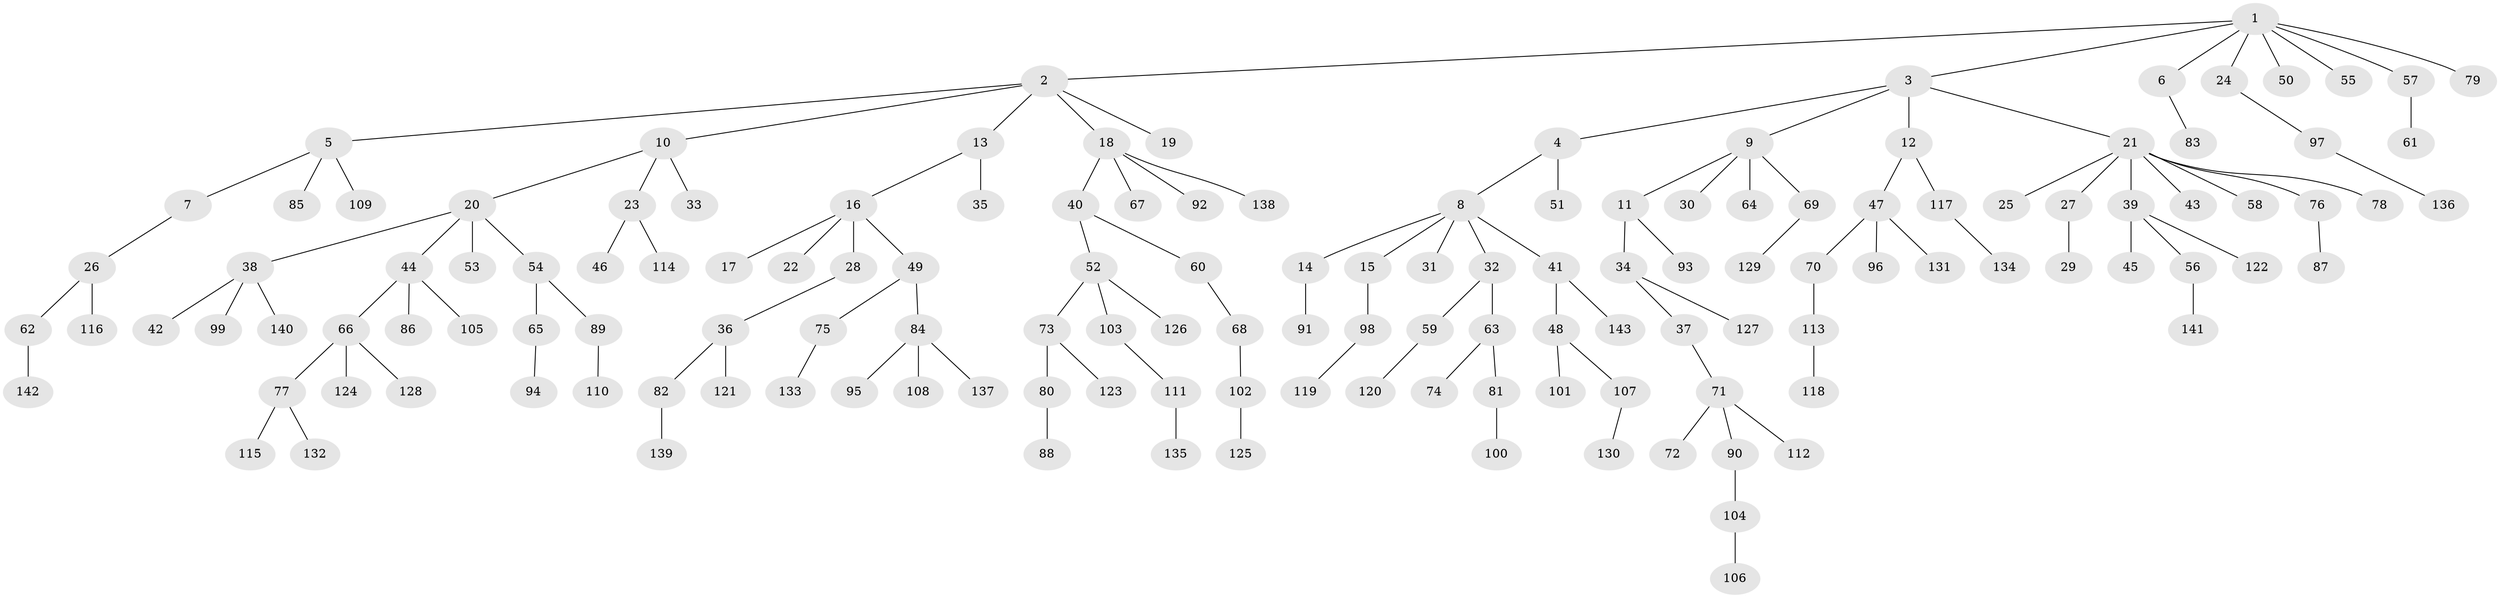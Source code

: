 // coarse degree distribution, {8: 0.009615384615384616, 5: 0.028846153846153848, 7: 0.019230769230769232, 3: 0.10576923076923077, 2: 0.14423076923076922, 6: 0.019230769230769232, 1: 0.5961538461538461, 4: 0.07692307692307693}
// Generated by graph-tools (version 1.1) at 2025/24/03/03/25 07:24:07]
// undirected, 143 vertices, 142 edges
graph export_dot {
graph [start="1"]
  node [color=gray90,style=filled];
  1;
  2;
  3;
  4;
  5;
  6;
  7;
  8;
  9;
  10;
  11;
  12;
  13;
  14;
  15;
  16;
  17;
  18;
  19;
  20;
  21;
  22;
  23;
  24;
  25;
  26;
  27;
  28;
  29;
  30;
  31;
  32;
  33;
  34;
  35;
  36;
  37;
  38;
  39;
  40;
  41;
  42;
  43;
  44;
  45;
  46;
  47;
  48;
  49;
  50;
  51;
  52;
  53;
  54;
  55;
  56;
  57;
  58;
  59;
  60;
  61;
  62;
  63;
  64;
  65;
  66;
  67;
  68;
  69;
  70;
  71;
  72;
  73;
  74;
  75;
  76;
  77;
  78;
  79;
  80;
  81;
  82;
  83;
  84;
  85;
  86;
  87;
  88;
  89;
  90;
  91;
  92;
  93;
  94;
  95;
  96;
  97;
  98;
  99;
  100;
  101;
  102;
  103;
  104;
  105;
  106;
  107;
  108;
  109;
  110;
  111;
  112;
  113;
  114;
  115;
  116;
  117;
  118;
  119;
  120;
  121;
  122;
  123;
  124;
  125;
  126;
  127;
  128;
  129;
  130;
  131;
  132;
  133;
  134;
  135;
  136;
  137;
  138;
  139;
  140;
  141;
  142;
  143;
  1 -- 2;
  1 -- 3;
  1 -- 6;
  1 -- 24;
  1 -- 50;
  1 -- 55;
  1 -- 57;
  1 -- 79;
  2 -- 5;
  2 -- 10;
  2 -- 13;
  2 -- 18;
  2 -- 19;
  3 -- 4;
  3 -- 9;
  3 -- 12;
  3 -- 21;
  4 -- 8;
  4 -- 51;
  5 -- 7;
  5 -- 85;
  5 -- 109;
  6 -- 83;
  7 -- 26;
  8 -- 14;
  8 -- 15;
  8 -- 31;
  8 -- 32;
  8 -- 41;
  9 -- 11;
  9 -- 30;
  9 -- 64;
  9 -- 69;
  10 -- 20;
  10 -- 23;
  10 -- 33;
  11 -- 34;
  11 -- 93;
  12 -- 47;
  12 -- 117;
  13 -- 16;
  13 -- 35;
  14 -- 91;
  15 -- 98;
  16 -- 17;
  16 -- 22;
  16 -- 28;
  16 -- 49;
  18 -- 40;
  18 -- 67;
  18 -- 92;
  18 -- 138;
  20 -- 38;
  20 -- 44;
  20 -- 53;
  20 -- 54;
  21 -- 25;
  21 -- 27;
  21 -- 39;
  21 -- 43;
  21 -- 58;
  21 -- 76;
  21 -- 78;
  23 -- 46;
  23 -- 114;
  24 -- 97;
  26 -- 62;
  26 -- 116;
  27 -- 29;
  28 -- 36;
  32 -- 59;
  32 -- 63;
  34 -- 37;
  34 -- 127;
  36 -- 82;
  36 -- 121;
  37 -- 71;
  38 -- 42;
  38 -- 99;
  38 -- 140;
  39 -- 45;
  39 -- 56;
  39 -- 122;
  40 -- 52;
  40 -- 60;
  41 -- 48;
  41 -- 143;
  44 -- 66;
  44 -- 86;
  44 -- 105;
  47 -- 70;
  47 -- 96;
  47 -- 131;
  48 -- 101;
  48 -- 107;
  49 -- 75;
  49 -- 84;
  52 -- 73;
  52 -- 103;
  52 -- 126;
  54 -- 65;
  54 -- 89;
  56 -- 141;
  57 -- 61;
  59 -- 120;
  60 -- 68;
  62 -- 142;
  63 -- 74;
  63 -- 81;
  65 -- 94;
  66 -- 77;
  66 -- 124;
  66 -- 128;
  68 -- 102;
  69 -- 129;
  70 -- 113;
  71 -- 72;
  71 -- 90;
  71 -- 112;
  73 -- 80;
  73 -- 123;
  75 -- 133;
  76 -- 87;
  77 -- 115;
  77 -- 132;
  80 -- 88;
  81 -- 100;
  82 -- 139;
  84 -- 95;
  84 -- 108;
  84 -- 137;
  89 -- 110;
  90 -- 104;
  97 -- 136;
  98 -- 119;
  102 -- 125;
  103 -- 111;
  104 -- 106;
  107 -- 130;
  111 -- 135;
  113 -- 118;
  117 -- 134;
}
